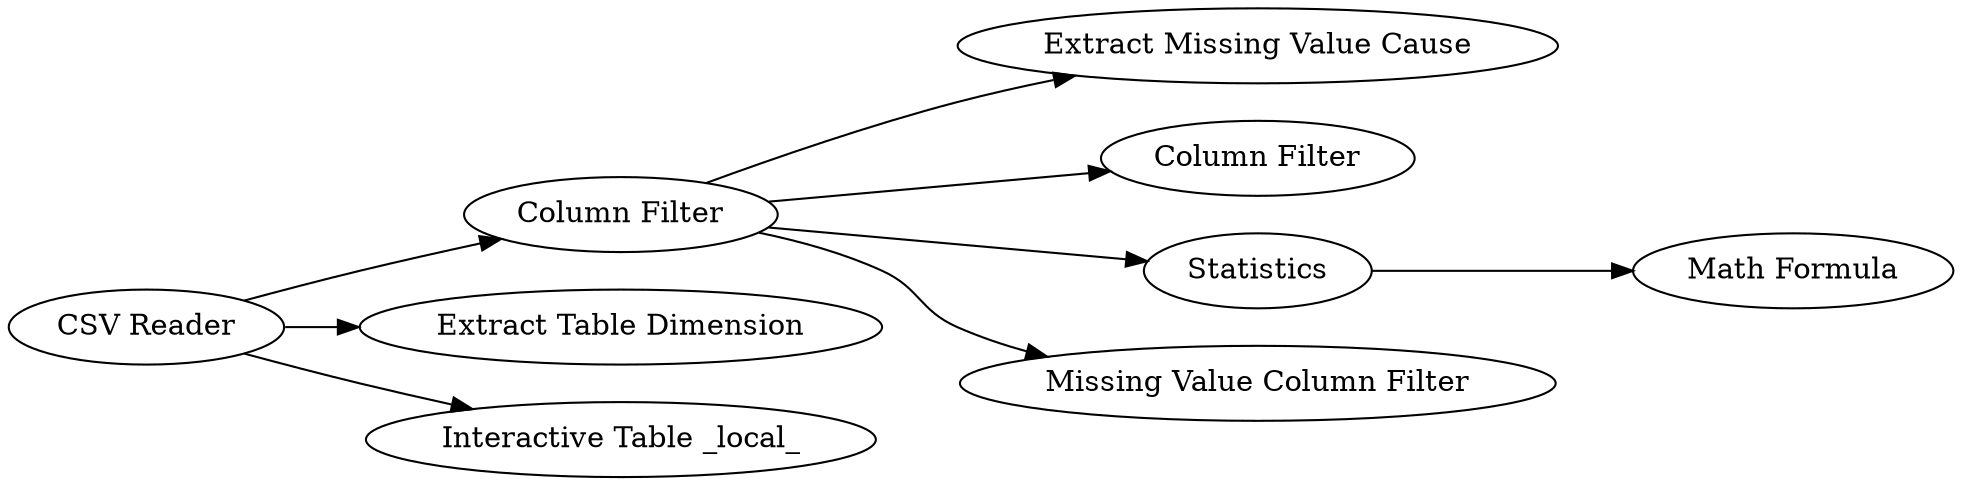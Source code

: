 digraph {
	6 -> 16
	6 -> 18
	1 -> 12
	13 -> 14
	6 -> 13
	6 -> 15
	1 -> 6
	1 -> 3
	16 [label="Extract Missing Value Cause"]
	13 [label=Statistics]
	1 [label="CSV Reader"]
	18 [label="Column Filter"]
	6 [label="Column Filter"]
	15 [label="Missing Value Column Filter"]
	14 [label="Math Formula"]
	3 [label="Interactive Table _local_"]
	12 [label="Extract Table Dimension"]
	rankdir=LR
}
